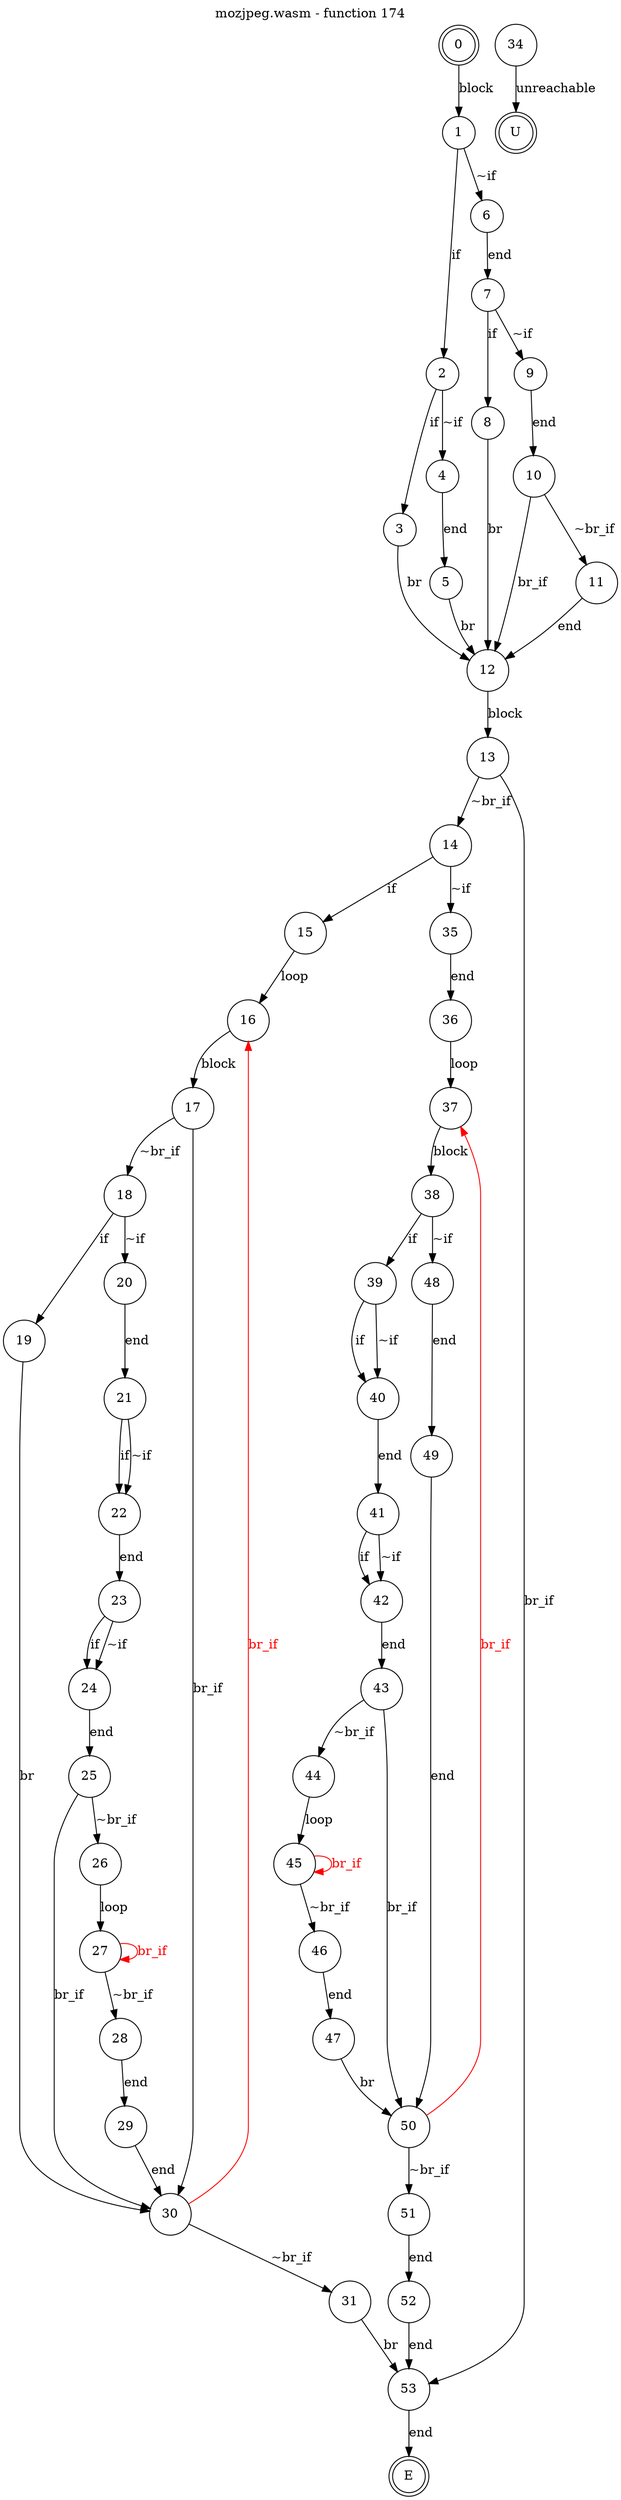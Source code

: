 digraph finite_state_machine {
    label = "mozjpeg.wasm - function 174"
    labelloc =  t
    labelfontsize = 16
    labelfontcolor = black
    labelfontname = "Helvetica"
    node [shape = doublecircle]; 0 E U ;
    node [shape = circle];
    0 -> 1[label="block"];
    1 -> 2[label="if"];
    1 -> 6[label="~if"];
    2 -> 3[label="if"];
    2 -> 4[label="~if"];
    3 -> 12[label="br"];
    4 -> 5[label="end"];
    5 -> 12[label="br"];
    6 -> 7[label="end"];
    7 -> 8[label="if"];
    7 -> 9[label="~if"];
    8 -> 12[label="br"];
    9 -> 10[label="end"];
    10 -> 11[label="~br_if"];
    10 -> 12[label="br_if"];
    11 -> 12[label="end"];
    12 -> 13[label="block"];
    13 -> 14[label="~br_if"];
    13 -> 53[label="br_if"];
    14 -> 15[label="if"];
    14 -> 35[label="~if"];
    15 -> 16[label="loop"];
    16 -> 17[label="block"];
    17 -> 18[label="~br_if"];
    17 -> 30[label="br_if"];
    18 -> 19[label="if"];
    18 -> 20[label="~if"];
    19 -> 30[label="br"];
    20 -> 21[label="end"];
    21 -> 22[label="if"];
    21 -> 22[label="~if"];
    22 -> 23[label="end"];
    23 -> 24[label="if"];
    23 -> 24[label="~if"];
    24 -> 25[label="end"];
    25 -> 26[label="~br_if"];
    25 -> 30[label="br_if"];
    26 -> 27[label="loop"];
    27 -> 28[label="~br_if"];
    27 -> 27[color="red" fontcolor="red" label="br_if"];
    28 -> 29[label="end"];
    29 -> 30[label="end"];
    30 -> 31[label="~br_if"];
    30 -> 16[color="red" fontcolor="red" label="br_if"];
    31 -> 53[label="br"];
    34 -> U[label="unreachable"];
    35 -> 36[label="end"];
    36 -> 37[label="loop"];
    37 -> 38[label="block"];
    38 -> 39[label="if"];
    38 -> 48[label="~if"];
    39 -> 40[label="if"];
    39 -> 40[label="~if"];
    40 -> 41[label="end"];
    41 -> 42[label="if"];
    41 -> 42[label="~if"];
    42 -> 43[label="end"];
    43 -> 44[label="~br_if"];
    43 -> 50[label="br_if"];
    44 -> 45[label="loop"];
    45 -> 46[label="~br_if"];
    45 -> 45[color="red" fontcolor="red" label="br_if"];
    46 -> 47[label="end"];
    47 -> 50[label="br"];
    48 -> 49[label="end"];
    49 -> 50[label="end"];
    50 -> 51[label="~br_if"];
    50 -> 37[color="red" fontcolor="red" label="br_if"];
    51 -> 52[label="end"];
    52 -> 53[label="end"];
    53 -> E[label="end"];
}
